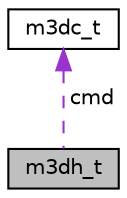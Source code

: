 digraph "m3dh_t"
{
 // LATEX_PDF_SIZE
  edge [fontname="Helvetica",fontsize="10",labelfontname="Helvetica",labelfontsize="10"];
  node [fontname="Helvetica",fontsize="10",shape=record];
  Node1 [label="m3dh_t",height=0.2,width=0.4,color="black", fillcolor="grey75", style="filled", fontcolor="black",tooltip=" "];
  Node2 -> Node1 [dir="back",color="darkorchid3",fontsize="10",style="dashed",label=" cmd" ,fontname="Helvetica"];
  Node2 [label="m3dc_t",height=0.2,width=0.4,color="black", fillcolor="white", style="filled",URL="$structm3dc__t.html",tooltip=" "];
}
